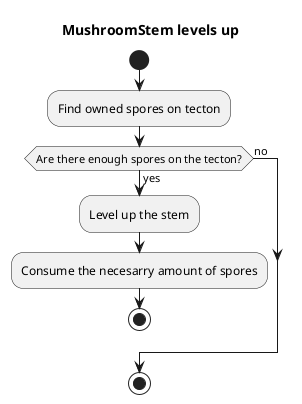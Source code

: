 @startuml MushroomStem levels up
title MushroomStem levels up

start

:Find owned spores on tecton;

if (Are there enough spores on the tecton?) then (yes)
    :Level up the stem;
    :Consume the necesarry amount of spores;
    stop
else (no)
end if
stop
@enduml

